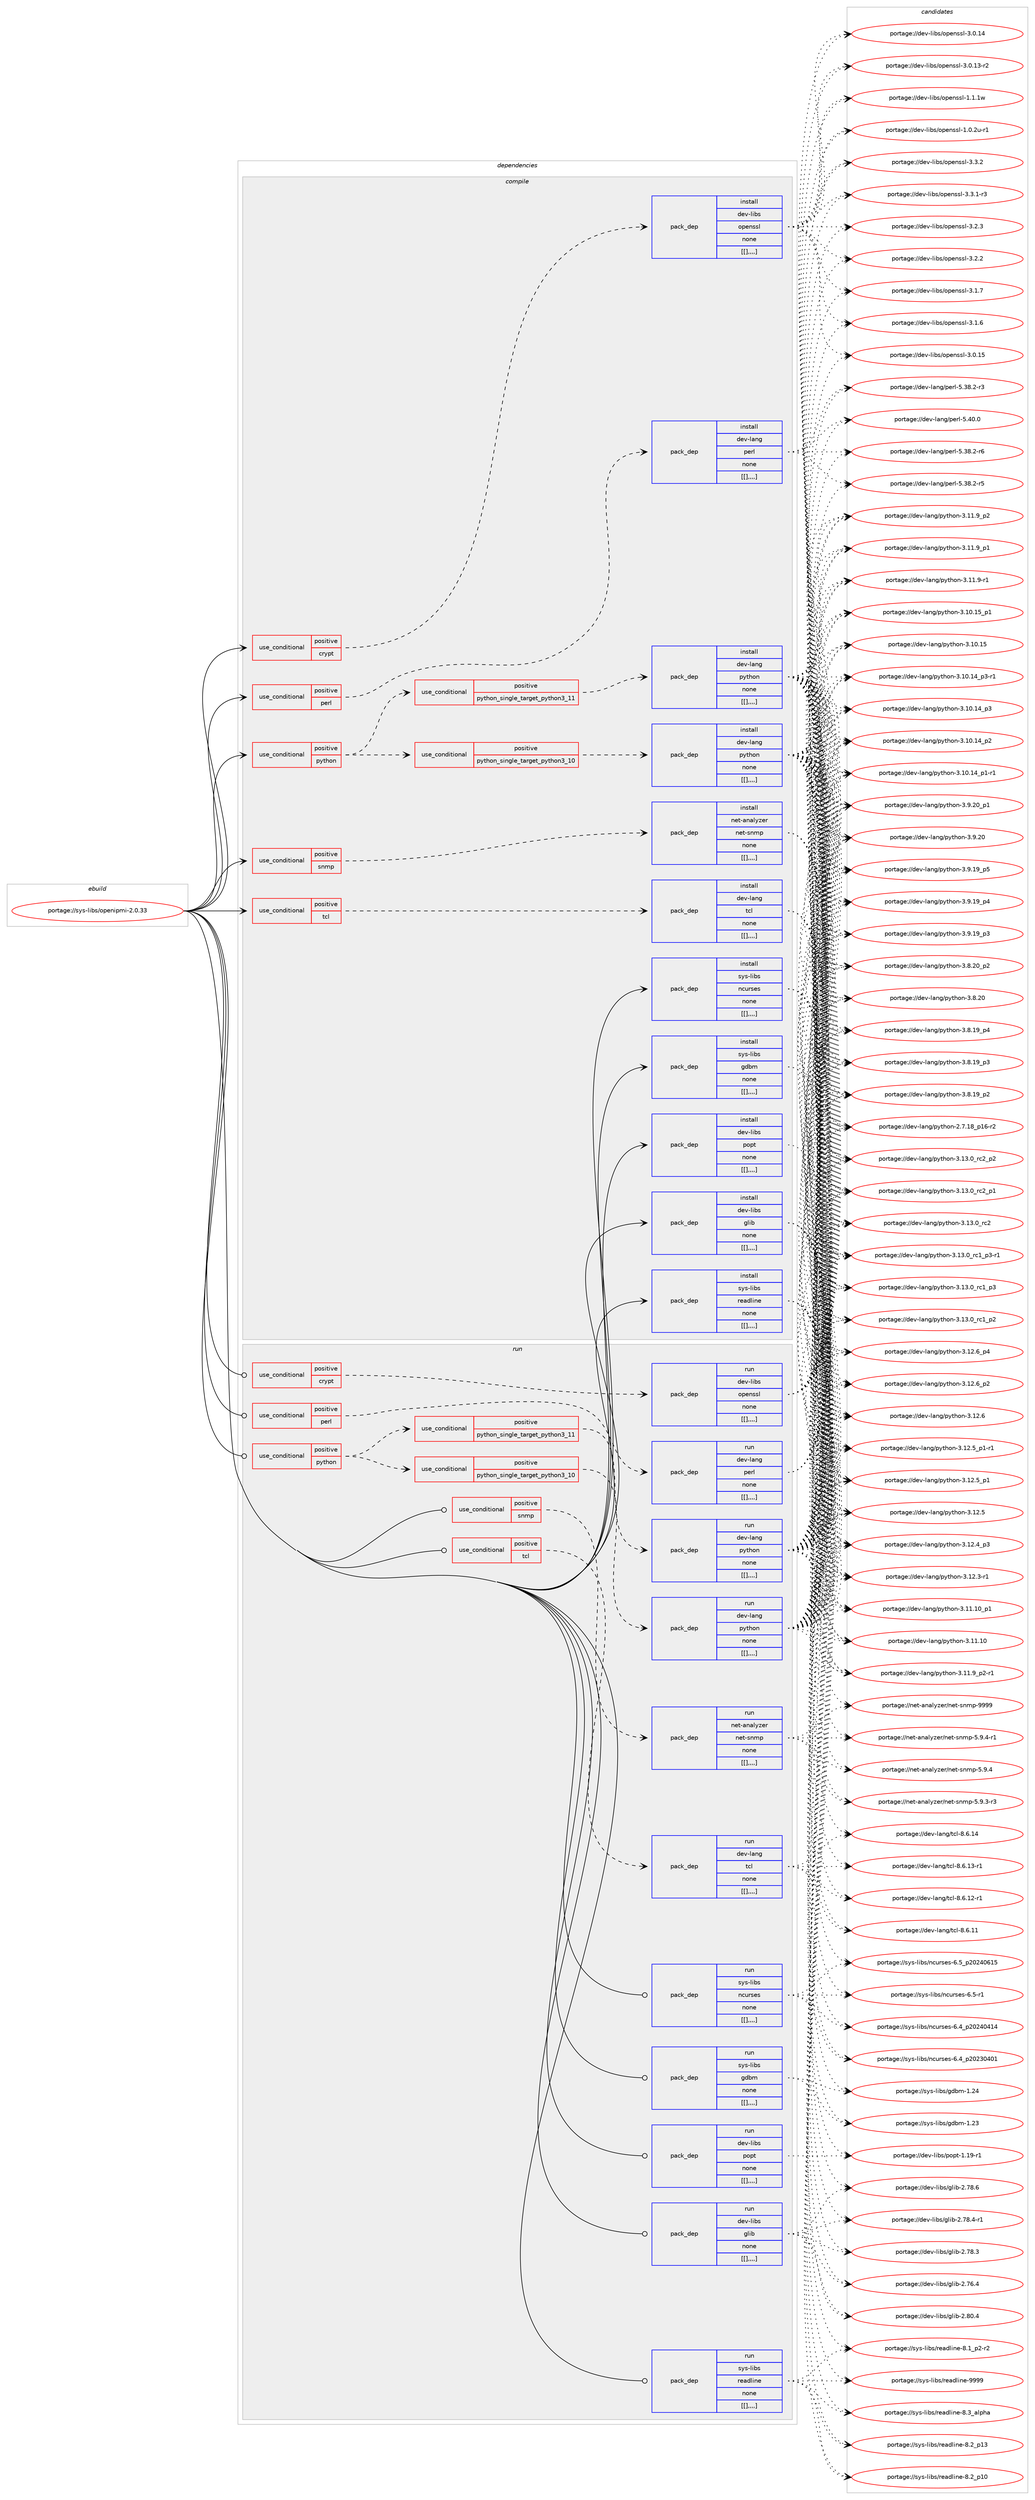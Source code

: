digraph prolog {

# *************
# Graph options
# *************

newrank=true;
concentrate=true;
compound=true;
graph [rankdir=LR,fontname=Helvetica,fontsize=10,ranksep=1.5];#, ranksep=2.5, nodesep=0.2];
edge  [arrowhead=vee];
node  [fontname=Helvetica,fontsize=10];

# **********
# The ebuild
# **********

subgraph cluster_leftcol {
color=gray;
label=<<i>ebuild</i>>;
id [label="portage://sys-libs/openipmi-2.0.33", color=red, width=4, href="../sys-libs/openipmi-2.0.33.svg"];
}

# ****************
# The dependencies
# ****************

subgraph cluster_midcol {
color=gray;
label=<<i>dependencies</i>>;
subgraph cluster_compile {
fillcolor="#eeeeee";
style=filled;
label=<<i>compile</i>>;
subgraph cond10049 {
dependency27023 [label=<<TABLE BORDER="0" CELLBORDER="1" CELLSPACING="0" CELLPADDING="4"><TR><TD ROWSPAN="3" CELLPADDING="10">use_conditional</TD></TR><TR><TD>positive</TD></TR><TR><TD>crypt</TD></TR></TABLE>>, shape=none, color=red];
subgraph pack16896 {
dependency27024 [label=<<TABLE BORDER="0" CELLBORDER="1" CELLSPACING="0" CELLPADDING="4" WIDTH="220"><TR><TD ROWSPAN="6" CELLPADDING="30">pack_dep</TD></TR><TR><TD WIDTH="110">install</TD></TR><TR><TD>dev-libs</TD></TR><TR><TD>openssl</TD></TR><TR><TD>none</TD></TR><TR><TD>[[],,,,]</TD></TR></TABLE>>, shape=none, color=blue];
}
dependency27023:e -> dependency27024:w [weight=20,style="dashed",arrowhead="vee"];
}
id:e -> dependency27023:w [weight=20,style="solid",arrowhead="vee"];
subgraph cond10050 {
dependency27025 [label=<<TABLE BORDER="0" CELLBORDER="1" CELLSPACING="0" CELLPADDING="4"><TR><TD ROWSPAN="3" CELLPADDING="10">use_conditional</TD></TR><TR><TD>positive</TD></TR><TR><TD>perl</TD></TR></TABLE>>, shape=none, color=red];
subgraph pack16897 {
dependency27026 [label=<<TABLE BORDER="0" CELLBORDER="1" CELLSPACING="0" CELLPADDING="4" WIDTH="220"><TR><TD ROWSPAN="6" CELLPADDING="30">pack_dep</TD></TR><TR><TD WIDTH="110">install</TD></TR><TR><TD>dev-lang</TD></TR><TR><TD>perl</TD></TR><TR><TD>none</TD></TR><TR><TD>[[],,,,]</TD></TR></TABLE>>, shape=none, color=blue];
}
dependency27025:e -> dependency27026:w [weight=20,style="dashed",arrowhead="vee"];
}
id:e -> dependency27025:w [weight=20,style="solid",arrowhead="vee"];
subgraph cond10051 {
dependency27027 [label=<<TABLE BORDER="0" CELLBORDER="1" CELLSPACING="0" CELLPADDING="4"><TR><TD ROWSPAN="3" CELLPADDING="10">use_conditional</TD></TR><TR><TD>positive</TD></TR><TR><TD>python</TD></TR></TABLE>>, shape=none, color=red];
subgraph cond10052 {
dependency27028 [label=<<TABLE BORDER="0" CELLBORDER="1" CELLSPACING="0" CELLPADDING="4"><TR><TD ROWSPAN="3" CELLPADDING="10">use_conditional</TD></TR><TR><TD>positive</TD></TR><TR><TD>python_single_target_python3_10</TD></TR></TABLE>>, shape=none, color=red];
subgraph pack16898 {
dependency27029 [label=<<TABLE BORDER="0" CELLBORDER="1" CELLSPACING="0" CELLPADDING="4" WIDTH="220"><TR><TD ROWSPAN="6" CELLPADDING="30">pack_dep</TD></TR><TR><TD WIDTH="110">install</TD></TR><TR><TD>dev-lang</TD></TR><TR><TD>python</TD></TR><TR><TD>none</TD></TR><TR><TD>[[],,,,]</TD></TR></TABLE>>, shape=none, color=blue];
}
dependency27028:e -> dependency27029:w [weight=20,style="dashed",arrowhead="vee"];
}
dependency27027:e -> dependency27028:w [weight=20,style="dashed",arrowhead="vee"];
subgraph cond10053 {
dependency27030 [label=<<TABLE BORDER="0" CELLBORDER="1" CELLSPACING="0" CELLPADDING="4"><TR><TD ROWSPAN="3" CELLPADDING="10">use_conditional</TD></TR><TR><TD>positive</TD></TR><TR><TD>python_single_target_python3_11</TD></TR></TABLE>>, shape=none, color=red];
subgraph pack16899 {
dependency27031 [label=<<TABLE BORDER="0" CELLBORDER="1" CELLSPACING="0" CELLPADDING="4" WIDTH="220"><TR><TD ROWSPAN="6" CELLPADDING="30">pack_dep</TD></TR><TR><TD WIDTH="110">install</TD></TR><TR><TD>dev-lang</TD></TR><TR><TD>python</TD></TR><TR><TD>none</TD></TR><TR><TD>[[],,,,]</TD></TR></TABLE>>, shape=none, color=blue];
}
dependency27030:e -> dependency27031:w [weight=20,style="dashed",arrowhead="vee"];
}
dependency27027:e -> dependency27030:w [weight=20,style="dashed",arrowhead="vee"];
}
id:e -> dependency27027:w [weight=20,style="solid",arrowhead="vee"];
subgraph cond10054 {
dependency27032 [label=<<TABLE BORDER="0" CELLBORDER="1" CELLSPACING="0" CELLPADDING="4"><TR><TD ROWSPAN="3" CELLPADDING="10">use_conditional</TD></TR><TR><TD>positive</TD></TR><TR><TD>snmp</TD></TR></TABLE>>, shape=none, color=red];
subgraph pack16900 {
dependency27033 [label=<<TABLE BORDER="0" CELLBORDER="1" CELLSPACING="0" CELLPADDING="4" WIDTH="220"><TR><TD ROWSPAN="6" CELLPADDING="30">pack_dep</TD></TR><TR><TD WIDTH="110">install</TD></TR><TR><TD>net-analyzer</TD></TR><TR><TD>net-snmp</TD></TR><TR><TD>none</TD></TR><TR><TD>[[],,,,]</TD></TR></TABLE>>, shape=none, color=blue];
}
dependency27032:e -> dependency27033:w [weight=20,style="dashed",arrowhead="vee"];
}
id:e -> dependency27032:w [weight=20,style="solid",arrowhead="vee"];
subgraph cond10055 {
dependency27034 [label=<<TABLE BORDER="0" CELLBORDER="1" CELLSPACING="0" CELLPADDING="4"><TR><TD ROWSPAN="3" CELLPADDING="10">use_conditional</TD></TR><TR><TD>positive</TD></TR><TR><TD>tcl</TD></TR></TABLE>>, shape=none, color=red];
subgraph pack16901 {
dependency27035 [label=<<TABLE BORDER="0" CELLBORDER="1" CELLSPACING="0" CELLPADDING="4" WIDTH="220"><TR><TD ROWSPAN="6" CELLPADDING="30">pack_dep</TD></TR><TR><TD WIDTH="110">install</TD></TR><TR><TD>dev-lang</TD></TR><TR><TD>tcl</TD></TR><TR><TD>none</TD></TR><TR><TD>[[],,,,]</TD></TR></TABLE>>, shape=none, color=blue];
}
dependency27034:e -> dependency27035:w [weight=20,style="dashed",arrowhead="vee"];
}
id:e -> dependency27034:w [weight=20,style="solid",arrowhead="vee"];
subgraph pack16902 {
dependency27036 [label=<<TABLE BORDER="0" CELLBORDER="1" CELLSPACING="0" CELLPADDING="4" WIDTH="220"><TR><TD ROWSPAN="6" CELLPADDING="30">pack_dep</TD></TR><TR><TD WIDTH="110">install</TD></TR><TR><TD>dev-libs</TD></TR><TR><TD>glib</TD></TR><TR><TD>none</TD></TR><TR><TD>[[],,,,]</TD></TR></TABLE>>, shape=none, color=blue];
}
id:e -> dependency27036:w [weight=20,style="solid",arrowhead="vee"];
subgraph pack16903 {
dependency27037 [label=<<TABLE BORDER="0" CELLBORDER="1" CELLSPACING="0" CELLPADDING="4" WIDTH="220"><TR><TD ROWSPAN="6" CELLPADDING="30">pack_dep</TD></TR><TR><TD WIDTH="110">install</TD></TR><TR><TD>dev-libs</TD></TR><TR><TD>popt</TD></TR><TR><TD>none</TD></TR><TR><TD>[[],,,,]</TD></TR></TABLE>>, shape=none, color=blue];
}
id:e -> dependency27037:w [weight=20,style="solid",arrowhead="vee"];
subgraph pack16904 {
dependency27038 [label=<<TABLE BORDER="0" CELLBORDER="1" CELLSPACING="0" CELLPADDING="4" WIDTH="220"><TR><TD ROWSPAN="6" CELLPADDING="30">pack_dep</TD></TR><TR><TD WIDTH="110">install</TD></TR><TR><TD>sys-libs</TD></TR><TR><TD>gdbm</TD></TR><TR><TD>none</TD></TR><TR><TD>[[],,,,]</TD></TR></TABLE>>, shape=none, color=blue];
}
id:e -> dependency27038:w [weight=20,style="solid",arrowhead="vee"];
subgraph pack16905 {
dependency27039 [label=<<TABLE BORDER="0" CELLBORDER="1" CELLSPACING="0" CELLPADDING="4" WIDTH="220"><TR><TD ROWSPAN="6" CELLPADDING="30">pack_dep</TD></TR><TR><TD WIDTH="110">install</TD></TR><TR><TD>sys-libs</TD></TR><TR><TD>ncurses</TD></TR><TR><TD>none</TD></TR><TR><TD>[[],,,,]</TD></TR></TABLE>>, shape=none, color=blue];
}
id:e -> dependency27039:w [weight=20,style="solid",arrowhead="vee"];
subgraph pack16906 {
dependency27040 [label=<<TABLE BORDER="0" CELLBORDER="1" CELLSPACING="0" CELLPADDING="4" WIDTH="220"><TR><TD ROWSPAN="6" CELLPADDING="30">pack_dep</TD></TR><TR><TD WIDTH="110">install</TD></TR><TR><TD>sys-libs</TD></TR><TR><TD>readline</TD></TR><TR><TD>none</TD></TR><TR><TD>[[],,,,]</TD></TR></TABLE>>, shape=none, color=blue];
}
id:e -> dependency27040:w [weight=20,style="solid",arrowhead="vee"];
}
subgraph cluster_compileandrun {
fillcolor="#eeeeee";
style=filled;
label=<<i>compile and run</i>>;
}
subgraph cluster_run {
fillcolor="#eeeeee";
style=filled;
label=<<i>run</i>>;
subgraph cond10056 {
dependency27041 [label=<<TABLE BORDER="0" CELLBORDER="1" CELLSPACING="0" CELLPADDING="4"><TR><TD ROWSPAN="3" CELLPADDING="10">use_conditional</TD></TR><TR><TD>positive</TD></TR><TR><TD>crypt</TD></TR></TABLE>>, shape=none, color=red];
subgraph pack16907 {
dependency27042 [label=<<TABLE BORDER="0" CELLBORDER="1" CELLSPACING="0" CELLPADDING="4" WIDTH="220"><TR><TD ROWSPAN="6" CELLPADDING="30">pack_dep</TD></TR><TR><TD WIDTH="110">run</TD></TR><TR><TD>dev-libs</TD></TR><TR><TD>openssl</TD></TR><TR><TD>none</TD></TR><TR><TD>[[],,,,]</TD></TR></TABLE>>, shape=none, color=blue];
}
dependency27041:e -> dependency27042:w [weight=20,style="dashed",arrowhead="vee"];
}
id:e -> dependency27041:w [weight=20,style="solid",arrowhead="odot"];
subgraph cond10057 {
dependency27043 [label=<<TABLE BORDER="0" CELLBORDER="1" CELLSPACING="0" CELLPADDING="4"><TR><TD ROWSPAN="3" CELLPADDING="10">use_conditional</TD></TR><TR><TD>positive</TD></TR><TR><TD>perl</TD></TR></TABLE>>, shape=none, color=red];
subgraph pack16908 {
dependency27044 [label=<<TABLE BORDER="0" CELLBORDER="1" CELLSPACING="0" CELLPADDING="4" WIDTH="220"><TR><TD ROWSPAN="6" CELLPADDING="30">pack_dep</TD></TR><TR><TD WIDTH="110">run</TD></TR><TR><TD>dev-lang</TD></TR><TR><TD>perl</TD></TR><TR><TD>none</TD></TR><TR><TD>[[],,,,]</TD></TR></TABLE>>, shape=none, color=blue];
}
dependency27043:e -> dependency27044:w [weight=20,style="dashed",arrowhead="vee"];
}
id:e -> dependency27043:w [weight=20,style="solid",arrowhead="odot"];
subgraph cond10058 {
dependency27045 [label=<<TABLE BORDER="0" CELLBORDER="1" CELLSPACING="0" CELLPADDING="4"><TR><TD ROWSPAN="3" CELLPADDING="10">use_conditional</TD></TR><TR><TD>positive</TD></TR><TR><TD>python</TD></TR></TABLE>>, shape=none, color=red];
subgraph cond10059 {
dependency27046 [label=<<TABLE BORDER="0" CELLBORDER="1" CELLSPACING="0" CELLPADDING="4"><TR><TD ROWSPAN="3" CELLPADDING="10">use_conditional</TD></TR><TR><TD>positive</TD></TR><TR><TD>python_single_target_python3_10</TD></TR></TABLE>>, shape=none, color=red];
subgraph pack16909 {
dependency27047 [label=<<TABLE BORDER="0" CELLBORDER="1" CELLSPACING="0" CELLPADDING="4" WIDTH="220"><TR><TD ROWSPAN="6" CELLPADDING="30">pack_dep</TD></TR><TR><TD WIDTH="110">run</TD></TR><TR><TD>dev-lang</TD></TR><TR><TD>python</TD></TR><TR><TD>none</TD></TR><TR><TD>[[],,,,]</TD></TR></TABLE>>, shape=none, color=blue];
}
dependency27046:e -> dependency27047:w [weight=20,style="dashed",arrowhead="vee"];
}
dependency27045:e -> dependency27046:w [weight=20,style="dashed",arrowhead="vee"];
subgraph cond10060 {
dependency27048 [label=<<TABLE BORDER="0" CELLBORDER="1" CELLSPACING="0" CELLPADDING="4"><TR><TD ROWSPAN="3" CELLPADDING="10">use_conditional</TD></TR><TR><TD>positive</TD></TR><TR><TD>python_single_target_python3_11</TD></TR></TABLE>>, shape=none, color=red];
subgraph pack16910 {
dependency27049 [label=<<TABLE BORDER="0" CELLBORDER="1" CELLSPACING="0" CELLPADDING="4" WIDTH="220"><TR><TD ROWSPAN="6" CELLPADDING="30">pack_dep</TD></TR><TR><TD WIDTH="110">run</TD></TR><TR><TD>dev-lang</TD></TR><TR><TD>python</TD></TR><TR><TD>none</TD></TR><TR><TD>[[],,,,]</TD></TR></TABLE>>, shape=none, color=blue];
}
dependency27048:e -> dependency27049:w [weight=20,style="dashed",arrowhead="vee"];
}
dependency27045:e -> dependency27048:w [weight=20,style="dashed",arrowhead="vee"];
}
id:e -> dependency27045:w [weight=20,style="solid",arrowhead="odot"];
subgraph cond10061 {
dependency27050 [label=<<TABLE BORDER="0" CELLBORDER="1" CELLSPACING="0" CELLPADDING="4"><TR><TD ROWSPAN="3" CELLPADDING="10">use_conditional</TD></TR><TR><TD>positive</TD></TR><TR><TD>snmp</TD></TR></TABLE>>, shape=none, color=red];
subgraph pack16911 {
dependency27051 [label=<<TABLE BORDER="0" CELLBORDER="1" CELLSPACING="0" CELLPADDING="4" WIDTH="220"><TR><TD ROWSPAN="6" CELLPADDING="30">pack_dep</TD></TR><TR><TD WIDTH="110">run</TD></TR><TR><TD>net-analyzer</TD></TR><TR><TD>net-snmp</TD></TR><TR><TD>none</TD></TR><TR><TD>[[],,,,]</TD></TR></TABLE>>, shape=none, color=blue];
}
dependency27050:e -> dependency27051:w [weight=20,style="dashed",arrowhead="vee"];
}
id:e -> dependency27050:w [weight=20,style="solid",arrowhead="odot"];
subgraph cond10062 {
dependency27052 [label=<<TABLE BORDER="0" CELLBORDER="1" CELLSPACING="0" CELLPADDING="4"><TR><TD ROWSPAN="3" CELLPADDING="10">use_conditional</TD></TR><TR><TD>positive</TD></TR><TR><TD>tcl</TD></TR></TABLE>>, shape=none, color=red];
subgraph pack16912 {
dependency27053 [label=<<TABLE BORDER="0" CELLBORDER="1" CELLSPACING="0" CELLPADDING="4" WIDTH="220"><TR><TD ROWSPAN="6" CELLPADDING="30">pack_dep</TD></TR><TR><TD WIDTH="110">run</TD></TR><TR><TD>dev-lang</TD></TR><TR><TD>tcl</TD></TR><TR><TD>none</TD></TR><TR><TD>[[],,,,]</TD></TR></TABLE>>, shape=none, color=blue];
}
dependency27052:e -> dependency27053:w [weight=20,style="dashed",arrowhead="vee"];
}
id:e -> dependency27052:w [weight=20,style="solid",arrowhead="odot"];
subgraph pack16913 {
dependency27054 [label=<<TABLE BORDER="0" CELLBORDER="1" CELLSPACING="0" CELLPADDING="4" WIDTH="220"><TR><TD ROWSPAN="6" CELLPADDING="30">pack_dep</TD></TR><TR><TD WIDTH="110">run</TD></TR><TR><TD>dev-libs</TD></TR><TR><TD>glib</TD></TR><TR><TD>none</TD></TR><TR><TD>[[],,,,]</TD></TR></TABLE>>, shape=none, color=blue];
}
id:e -> dependency27054:w [weight=20,style="solid",arrowhead="odot"];
subgraph pack16914 {
dependency27055 [label=<<TABLE BORDER="0" CELLBORDER="1" CELLSPACING="0" CELLPADDING="4" WIDTH="220"><TR><TD ROWSPAN="6" CELLPADDING="30">pack_dep</TD></TR><TR><TD WIDTH="110">run</TD></TR><TR><TD>dev-libs</TD></TR><TR><TD>popt</TD></TR><TR><TD>none</TD></TR><TR><TD>[[],,,,]</TD></TR></TABLE>>, shape=none, color=blue];
}
id:e -> dependency27055:w [weight=20,style="solid",arrowhead="odot"];
subgraph pack16915 {
dependency27056 [label=<<TABLE BORDER="0" CELLBORDER="1" CELLSPACING="0" CELLPADDING="4" WIDTH="220"><TR><TD ROWSPAN="6" CELLPADDING="30">pack_dep</TD></TR><TR><TD WIDTH="110">run</TD></TR><TR><TD>sys-libs</TD></TR><TR><TD>gdbm</TD></TR><TR><TD>none</TD></TR><TR><TD>[[],,,,]</TD></TR></TABLE>>, shape=none, color=blue];
}
id:e -> dependency27056:w [weight=20,style="solid",arrowhead="odot"];
subgraph pack16916 {
dependency27057 [label=<<TABLE BORDER="0" CELLBORDER="1" CELLSPACING="0" CELLPADDING="4" WIDTH="220"><TR><TD ROWSPAN="6" CELLPADDING="30">pack_dep</TD></TR><TR><TD WIDTH="110">run</TD></TR><TR><TD>sys-libs</TD></TR><TR><TD>ncurses</TD></TR><TR><TD>none</TD></TR><TR><TD>[[],,,,]</TD></TR></TABLE>>, shape=none, color=blue];
}
id:e -> dependency27057:w [weight=20,style="solid",arrowhead="odot"];
subgraph pack16917 {
dependency27058 [label=<<TABLE BORDER="0" CELLBORDER="1" CELLSPACING="0" CELLPADDING="4" WIDTH="220"><TR><TD ROWSPAN="6" CELLPADDING="30">pack_dep</TD></TR><TR><TD WIDTH="110">run</TD></TR><TR><TD>sys-libs</TD></TR><TR><TD>readline</TD></TR><TR><TD>none</TD></TR><TR><TD>[[],,,,]</TD></TR></TABLE>>, shape=none, color=blue];
}
id:e -> dependency27058:w [weight=20,style="solid",arrowhead="odot"];
}
}

# **************
# The candidates
# **************

subgraph cluster_choices {
rank=same;
color=gray;
label=<<i>candidates</i>>;

subgraph choice16896 {
color=black;
nodesep=1;
choice100101118451081059811547111112101110115115108455146514650 [label="portage://dev-libs/openssl-3.3.2", color=red, width=4,href="../dev-libs/openssl-3.3.2.svg"];
choice1001011184510810598115471111121011101151151084551465146494511451 [label="portage://dev-libs/openssl-3.3.1-r3", color=red, width=4,href="../dev-libs/openssl-3.3.1-r3.svg"];
choice100101118451081059811547111112101110115115108455146504651 [label="portage://dev-libs/openssl-3.2.3", color=red, width=4,href="../dev-libs/openssl-3.2.3.svg"];
choice100101118451081059811547111112101110115115108455146504650 [label="portage://dev-libs/openssl-3.2.2", color=red, width=4,href="../dev-libs/openssl-3.2.2.svg"];
choice100101118451081059811547111112101110115115108455146494655 [label="portage://dev-libs/openssl-3.1.7", color=red, width=4,href="../dev-libs/openssl-3.1.7.svg"];
choice100101118451081059811547111112101110115115108455146494654 [label="portage://dev-libs/openssl-3.1.6", color=red, width=4,href="../dev-libs/openssl-3.1.6.svg"];
choice10010111845108105981154711111210111011511510845514648464953 [label="portage://dev-libs/openssl-3.0.15", color=red, width=4,href="../dev-libs/openssl-3.0.15.svg"];
choice10010111845108105981154711111210111011511510845514648464952 [label="portage://dev-libs/openssl-3.0.14", color=red, width=4,href="../dev-libs/openssl-3.0.14.svg"];
choice100101118451081059811547111112101110115115108455146484649514511450 [label="portage://dev-libs/openssl-3.0.13-r2", color=red, width=4,href="../dev-libs/openssl-3.0.13-r2.svg"];
choice100101118451081059811547111112101110115115108454946494649119 [label="portage://dev-libs/openssl-1.1.1w", color=red, width=4,href="../dev-libs/openssl-1.1.1w.svg"];
choice1001011184510810598115471111121011101151151084549464846501174511449 [label="portage://dev-libs/openssl-1.0.2u-r1", color=red, width=4,href="../dev-libs/openssl-1.0.2u-r1.svg"];
dependency27024:e -> choice100101118451081059811547111112101110115115108455146514650:w [style=dotted,weight="100"];
dependency27024:e -> choice1001011184510810598115471111121011101151151084551465146494511451:w [style=dotted,weight="100"];
dependency27024:e -> choice100101118451081059811547111112101110115115108455146504651:w [style=dotted,weight="100"];
dependency27024:e -> choice100101118451081059811547111112101110115115108455146504650:w [style=dotted,weight="100"];
dependency27024:e -> choice100101118451081059811547111112101110115115108455146494655:w [style=dotted,weight="100"];
dependency27024:e -> choice100101118451081059811547111112101110115115108455146494654:w [style=dotted,weight="100"];
dependency27024:e -> choice10010111845108105981154711111210111011511510845514648464953:w [style=dotted,weight="100"];
dependency27024:e -> choice10010111845108105981154711111210111011511510845514648464952:w [style=dotted,weight="100"];
dependency27024:e -> choice100101118451081059811547111112101110115115108455146484649514511450:w [style=dotted,weight="100"];
dependency27024:e -> choice100101118451081059811547111112101110115115108454946494649119:w [style=dotted,weight="100"];
dependency27024:e -> choice1001011184510810598115471111121011101151151084549464846501174511449:w [style=dotted,weight="100"];
}
subgraph choice16897 {
color=black;
nodesep=1;
choice10010111845108971101034711210111410845534652484648 [label="portage://dev-lang/perl-5.40.0", color=red, width=4,href="../dev-lang/perl-5.40.0.svg"];
choice100101118451089711010347112101114108455346515646504511454 [label="portage://dev-lang/perl-5.38.2-r6", color=red, width=4,href="../dev-lang/perl-5.38.2-r6.svg"];
choice100101118451089711010347112101114108455346515646504511453 [label="portage://dev-lang/perl-5.38.2-r5", color=red, width=4,href="../dev-lang/perl-5.38.2-r5.svg"];
choice100101118451089711010347112101114108455346515646504511451 [label="portage://dev-lang/perl-5.38.2-r3", color=red, width=4,href="../dev-lang/perl-5.38.2-r3.svg"];
dependency27026:e -> choice10010111845108971101034711210111410845534652484648:w [style=dotted,weight="100"];
dependency27026:e -> choice100101118451089711010347112101114108455346515646504511454:w [style=dotted,weight="100"];
dependency27026:e -> choice100101118451089711010347112101114108455346515646504511453:w [style=dotted,weight="100"];
dependency27026:e -> choice100101118451089711010347112101114108455346515646504511451:w [style=dotted,weight="100"];
}
subgraph choice16898 {
color=black;
nodesep=1;
choice100101118451089711010347112121116104111110455146495146489511499509511250 [label="portage://dev-lang/python-3.13.0_rc2_p2", color=red, width=4,href="../dev-lang/python-3.13.0_rc2_p2.svg"];
choice100101118451089711010347112121116104111110455146495146489511499509511249 [label="portage://dev-lang/python-3.13.0_rc2_p1", color=red, width=4,href="../dev-lang/python-3.13.0_rc2_p1.svg"];
choice10010111845108971101034711212111610411111045514649514648951149950 [label="portage://dev-lang/python-3.13.0_rc2", color=red, width=4,href="../dev-lang/python-3.13.0_rc2.svg"];
choice1001011184510897110103471121211161041111104551464951464895114994995112514511449 [label="portage://dev-lang/python-3.13.0_rc1_p3-r1", color=red, width=4,href="../dev-lang/python-3.13.0_rc1_p3-r1.svg"];
choice100101118451089711010347112121116104111110455146495146489511499499511251 [label="portage://dev-lang/python-3.13.0_rc1_p3", color=red, width=4,href="../dev-lang/python-3.13.0_rc1_p3.svg"];
choice100101118451089711010347112121116104111110455146495146489511499499511250 [label="portage://dev-lang/python-3.13.0_rc1_p2", color=red, width=4,href="../dev-lang/python-3.13.0_rc1_p2.svg"];
choice100101118451089711010347112121116104111110455146495046549511252 [label="portage://dev-lang/python-3.12.6_p4", color=red, width=4,href="../dev-lang/python-3.12.6_p4.svg"];
choice100101118451089711010347112121116104111110455146495046549511250 [label="portage://dev-lang/python-3.12.6_p2", color=red, width=4,href="../dev-lang/python-3.12.6_p2.svg"];
choice10010111845108971101034711212111610411111045514649504654 [label="portage://dev-lang/python-3.12.6", color=red, width=4,href="../dev-lang/python-3.12.6.svg"];
choice1001011184510897110103471121211161041111104551464950465395112494511449 [label="portage://dev-lang/python-3.12.5_p1-r1", color=red, width=4,href="../dev-lang/python-3.12.5_p1-r1.svg"];
choice100101118451089711010347112121116104111110455146495046539511249 [label="portage://dev-lang/python-3.12.5_p1", color=red, width=4,href="../dev-lang/python-3.12.5_p1.svg"];
choice10010111845108971101034711212111610411111045514649504653 [label="portage://dev-lang/python-3.12.5", color=red, width=4,href="../dev-lang/python-3.12.5.svg"];
choice100101118451089711010347112121116104111110455146495046529511251 [label="portage://dev-lang/python-3.12.4_p3", color=red, width=4,href="../dev-lang/python-3.12.4_p3.svg"];
choice100101118451089711010347112121116104111110455146495046514511449 [label="portage://dev-lang/python-3.12.3-r1", color=red, width=4,href="../dev-lang/python-3.12.3-r1.svg"];
choice10010111845108971101034711212111610411111045514649494649489511249 [label="portage://dev-lang/python-3.11.10_p1", color=red, width=4,href="../dev-lang/python-3.11.10_p1.svg"];
choice1001011184510897110103471121211161041111104551464949464948 [label="portage://dev-lang/python-3.11.10", color=red, width=4,href="../dev-lang/python-3.11.10.svg"];
choice1001011184510897110103471121211161041111104551464949465795112504511449 [label="portage://dev-lang/python-3.11.9_p2-r1", color=red, width=4,href="../dev-lang/python-3.11.9_p2-r1.svg"];
choice100101118451089711010347112121116104111110455146494946579511250 [label="portage://dev-lang/python-3.11.9_p2", color=red, width=4,href="../dev-lang/python-3.11.9_p2.svg"];
choice100101118451089711010347112121116104111110455146494946579511249 [label="portage://dev-lang/python-3.11.9_p1", color=red, width=4,href="../dev-lang/python-3.11.9_p1.svg"];
choice100101118451089711010347112121116104111110455146494946574511449 [label="portage://dev-lang/python-3.11.9-r1", color=red, width=4,href="../dev-lang/python-3.11.9-r1.svg"];
choice10010111845108971101034711212111610411111045514649484649539511249 [label="portage://dev-lang/python-3.10.15_p1", color=red, width=4,href="../dev-lang/python-3.10.15_p1.svg"];
choice1001011184510897110103471121211161041111104551464948464953 [label="portage://dev-lang/python-3.10.15", color=red, width=4,href="../dev-lang/python-3.10.15.svg"];
choice100101118451089711010347112121116104111110455146494846495295112514511449 [label="portage://dev-lang/python-3.10.14_p3-r1", color=red, width=4,href="../dev-lang/python-3.10.14_p3-r1.svg"];
choice10010111845108971101034711212111610411111045514649484649529511251 [label="portage://dev-lang/python-3.10.14_p3", color=red, width=4,href="../dev-lang/python-3.10.14_p3.svg"];
choice10010111845108971101034711212111610411111045514649484649529511250 [label="portage://dev-lang/python-3.10.14_p2", color=red, width=4,href="../dev-lang/python-3.10.14_p2.svg"];
choice100101118451089711010347112121116104111110455146494846495295112494511449 [label="portage://dev-lang/python-3.10.14_p1-r1", color=red, width=4,href="../dev-lang/python-3.10.14_p1-r1.svg"];
choice100101118451089711010347112121116104111110455146574650489511249 [label="portage://dev-lang/python-3.9.20_p1", color=red, width=4,href="../dev-lang/python-3.9.20_p1.svg"];
choice10010111845108971101034711212111610411111045514657465048 [label="portage://dev-lang/python-3.9.20", color=red, width=4,href="../dev-lang/python-3.9.20.svg"];
choice100101118451089711010347112121116104111110455146574649579511253 [label="portage://dev-lang/python-3.9.19_p5", color=red, width=4,href="../dev-lang/python-3.9.19_p5.svg"];
choice100101118451089711010347112121116104111110455146574649579511252 [label="portage://dev-lang/python-3.9.19_p4", color=red, width=4,href="../dev-lang/python-3.9.19_p4.svg"];
choice100101118451089711010347112121116104111110455146574649579511251 [label="portage://dev-lang/python-3.9.19_p3", color=red, width=4,href="../dev-lang/python-3.9.19_p3.svg"];
choice100101118451089711010347112121116104111110455146564650489511250 [label="portage://dev-lang/python-3.8.20_p2", color=red, width=4,href="../dev-lang/python-3.8.20_p2.svg"];
choice10010111845108971101034711212111610411111045514656465048 [label="portage://dev-lang/python-3.8.20", color=red, width=4,href="../dev-lang/python-3.8.20.svg"];
choice100101118451089711010347112121116104111110455146564649579511252 [label="portage://dev-lang/python-3.8.19_p4", color=red, width=4,href="../dev-lang/python-3.8.19_p4.svg"];
choice100101118451089711010347112121116104111110455146564649579511251 [label="portage://dev-lang/python-3.8.19_p3", color=red, width=4,href="../dev-lang/python-3.8.19_p3.svg"];
choice100101118451089711010347112121116104111110455146564649579511250 [label="portage://dev-lang/python-3.8.19_p2", color=red, width=4,href="../dev-lang/python-3.8.19_p2.svg"];
choice100101118451089711010347112121116104111110455046554649569511249544511450 [label="portage://dev-lang/python-2.7.18_p16-r2", color=red, width=4,href="../dev-lang/python-2.7.18_p16-r2.svg"];
dependency27029:e -> choice100101118451089711010347112121116104111110455146495146489511499509511250:w [style=dotted,weight="100"];
dependency27029:e -> choice100101118451089711010347112121116104111110455146495146489511499509511249:w [style=dotted,weight="100"];
dependency27029:e -> choice10010111845108971101034711212111610411111045514649514648951149950:w [style=dotted,weight="100"];
dependency27029:e -> choice1001011184510897110103471121211161041111104551464951464895114994995112514511449:w [style=dotted,weight="100"];
dependency27029:e -> choice100101118451089711010347112121116104111110455146495146489511499499511251:w [style=dotted,weight="100"];
dependency27029:e -> choice100101118451089711010347112121116104111110455146495146489511499499511250:w [style=dotted,weight="100"];
dependency27029:e -> choice100101118451089711010347112121116104111110455146495046549511252:w [style=dotted,weight="100"];
dependency27029:e -> choice100101118451089711010347112121116104111110455146495046549511250:w [style=dotted,weight="100"];
dependency27029:e -> choice10010111845108971101034711212111610411111045514649504654:w [style=dotted,weight="100"];
dependency27029:e -> choice1001011184510897110103471121211161041111104551464950465395112494511449:w [style=dotted,weight="100"];
dependency27029:e -> choice100101118451089711010347112121116104111110455146495046539511249:w [style=dotted,weight="100"];
dependency27029:e -> choice10010111845108971101034711212111610411111045514649504653:w [style=dotted,weight="100"];
dependency27029:e -> choice100101118451089711010347112121116104111110455146495046529511251:w [style=dotted,weight="100"];
dependency27029:e -> choice100101118451089711010347112121116104111110455146495046514511449:w [style=dotted,weight="100"];
dependency27029:e -> choice10010111845108971101034711212111610411111045514649494649489511249:w [style=dotted,weight="100"];
dependency27029:e -> choice1001011184510897110103471121211161041111104551464949464948:w [style=dotted,weight="100"];
dependency27029:e -> choice1001011184510897110103471121211161041111104551464949465795112504511449:w [style=dotted,weight="100"];
dependency27029:e -> choice100101118451089711010347112121116104111110455146494946579511250:w [style=dotted,weight="100"];
dependency27029:e -> choice100101118451089711010347112121116104111110455146494946579511249:w [style=dotted,weight="100"];
dependency27029:e -> choice100101118451089711010347112121116104111110455146494946574511449:w [style=dotted,weight="100"];
dependency27029:e -> choice10010111845108971101034711212111610411111045514649484649539511249:w [style=dotted,weight="100"];
dependency27029:e -> choice1001011184510897110103471121211161041111104551464948464953:w [style=dotted,weight="100"];
dependency27029:e -> choice100101118451089711010347112121116104111110455146494846495295112514511449:w [style=dotted,weight="100"];
dependency27029:e -> choice10010111845108971101034711212111610411111045514649484649529511251:w [style=dotted,weight="100"];
dependency27029:e -> choice10010111845108971101034711212111610411111045514649484649529511250:w [style=dotted,weight="100"];
dependency27029:e -> choice100101118451089711010347112121116104111110455146494846495295112494511449:w [style=dotted,weight="100"];
dependency27029:e -> choice100101118451089711010347112121116104111110455146574650489511249:w [style=dotted,weight="100"];
dependency27029:e -> choice10010111845108971101034711212111610411111045514657465048:w [style=dotted,weight="100"];
dependency27029:e -> choice100101118451089711010347112121116104111110455146574649579511253:w [style=dotted,weight="100"];
dependency27029:e -> choice100101118451089711010347112121116104111110455146574649579511252:w [style=dotted,weight="100"];
dependency27029:e -> choice100101118451089711010347112121116104111110455146574649579511251:w [style=dotted,weight="100"];
dependency27029:e -> choice100101118451089711010347112121116104111110455146564650489511250:w [style=dotted,weight="100"];
dependency27029:e -> choice10010111845108971101034711212111610411111045514656465048:w [style=dotted,weight="100"];
dependency27029:e -> choice100101118451089711010347112121116104111110455146564649579511252:w [style=dotted,weight="100"];
dependency27029:e -> choice100101118451089711010347112121116104111110455146564649579511251:w [style=dotted,weight="100"];
dependency27029:e -> choice100101118451089711010347112121116104111110455146564649579511250:w [style=dotted,weight="100"];
dependency27029:e -> choice100101118451089711010347112121116104111110455046554649569511249544511450:w [style=dotted,weight="100"];
}
subgraph choice16899 {
color=black;
nodesep=1;
choice100101118451089711010347112121116104111110455146495146489511499509511250 [label="portage://dev-lang/python-3.13.0_rc2_p2", color=red, width=4,href="../dev-lang/python-3.13.0_rc2_p2.svg"];
choice100101118451089711010347112121116104111110455146495146489511499509511249 [label="portage://dev-lang/python-3.13.0_rc2_p1", color=red, width=4,href="../dev-lang/python-3.13.0_rc2_p1.svg"];
choice10010111845108971101034711212111610411111045514649514648951149950 [label="portage://dev-lang/python-3.13.0_rc2", color=red, width=4,href="../dev-lang/python-3.13.0_rc2.svg"];
choice1001011184510897110103471121211161041111104551464951464895114994995112514511449 [label="portage://dev-lang/python-3.13.0_rc1_p3-r1", color=red, width=4,href="../dev-lang/python-3.13.0_rc1_p3-r1.svg"];
choice100101118451089711010347112121116104111110455146495146489511499499511251 [label="portage://dev-lang/python-3.13.0_rc1_p3", color=red, width=4,href="../dev-lang/python-3.13.0_rc1_p3.svg"];
choice100101118451089711010347112121116104111110455146495146489511499499511250 [label="portage://dev-lang/python-3.13.0_rc1_p2", color=red, width=4,href="../dev-lang/python-3.13.0_rc1_p2.svg"];
choice100101118451089711010347112121116104111110455146495046549511252 [label="portage://dev-lang/python-3.12.6_p4", color=red, width=4,href="../dev-lang/python-3.12.6_p4.svg"];
choice100101118451089711010347112121116104111110455146495046549511250 [label="portage://dev-lang/python-3.12.6_p2", color=red, width=4,href="../dev-lang/python-3.12.6_p2.svg"];
choice10010111845108971101034711212111610411111045514649504654 [label="portage://dev-lang/python-3.12.6", color=red, width=4,href="../dev-lang/python-3.12.6.svg"];
choice1001011184510897110103471121211161041111104551464950465395112494511449 [label="portage://dev-lang/python-3.12.5_p1-r1", color=red, width=4,href="../dev-lang/python-3.12.5_p1-r1.svg"];
choice100101118451089711010347112121116104111110455146495046539511249 [label="portage://dev-lang/python-3.12.5_p1", color=red, width=4,href="../dev-lang/python-3.12.5_p1.svg"];
choice10010111845108971101034711212111610411111045514649504653 [label="portage://dev-lang/python-3.12.5", color=red, width=4,href="../dev-lang/python-3.12.5.svg"];
choice100101118451089711010347112121116104111110455146495046529511251 [label="portage://dev-lang/python-3.12.4_p3", color=red, width=4,href="../dev-lang/python-3.12.4_p3.svg"];
choice100101118451089711010347112121116104111110455146495046514511449 [label="portage://dev-lang/python-3.12.3-r1", color=red, width=4,href="../dev-lang/python-3.12.3-r1.svg"];
choice10010111845108971101034711212111610411111045514649494649489511249 [label="portage://dev-lang/python-3.11.10_p1", color=red, width=4,href="../dev-lang/python-3.11.10_p1.svg"];
choice1001011184510897110103471121211161041111104551464949464948 [label="portage://dev-lang/python-3.11.10", color=red, width=4,href="../dev-lang/python-3.11.10.svg"];
choice1001011184510897110103471121211161041111104551464949465795112504511449 [label="portage://dev-lang/python-3.11.9_p2-r1", color=red, width=4,href="../dev-lang/python-3.11.9_p2-r1.svg"];
choice100101118451089711010347112121116104111110455146494946579511250 [label="portage://dev-lang/python-3.11.9_p2", color=red, width=4,href="../dev-lang/python-3.11.9_p2.svg"];
choice100101118451089711010347112121116104111110455146494946579511249 [label="portage://dev-lang/python-3.11.9_p1", color=red, width=4,href="../dev-lang/python-3.11.9_p1.svg"];
choice100101118451089711010347112121116104111110455146494946574511449 [label="portage://dev-lang/python-3.11.9-r1", color=red, width=4,href="../dev-lang/python-3.11.9-r1.svg"];
choice10010111845108971101034711212111610411111045514649484649539511249 [label="portage://dev-lang/python-3.10.15_p1", color=red, width=4,href="../dev-lang/python-3.10.15_p1.svg"];
choice1001011184510897110103471121211161041111104551464948464953 [label="portage://dev-lang/python-3.10.15", color=red, width=4,href="../dev-lang/python-3.10.15.svg"];
choice100101118451089711010347112121116104111110455146494846495295112514511449 [label="portage://dev-lang/python-3.10.14_p3-r1", color=red, width=4,href="../dev-lang/python-3.10.14_p3-r1.svg"];
choice10010111845108971101034711212111610411111045514649484649529511251 [label="portage://dev-lang/python-3.10.14_p3", color=red, width=4,href="../dev-lang/python-3.10.14_p3.svg"];
choice10010111845108971101034711212111610411111045514649484649529511250 [label="portage://dev-lang/python-3.10.14_p2", color=red, width=4,href="../dev-lang/python-3.10.14_p2.svg"];
choice100101118451089711010347112121116104111110455146494846495295112494511449 [label="portage://dev-lang/python-3.10.14_p1-r1", color=red, width=4,href="../dev-lang/python-3.10.14_p1-r1.svg"];
choice100101118451089711010347112121116104111110455146574650489511249 [label="portage://dev-lang/python-3.9.20_p1", color=red, width=4,href="../dev-lang/python-3.9.20_p1.svg"];
choice10010111845108971101034711212111610411111045514657465048 [label="portage://dev-lang/python-3.9.20", color=red, width=4,href="../dev-lang/python-3.9.20.svg"];
choice100101118451089711010347112121116104111110455146574649579511253 [label="portage://dev-lang/python-3.9.19_p5", color=red, width=4,href="../dev-lang/python-3.9.19_p5.svg"];
choice100101118451089711010347112121116104111110455146574649579511252 [label="portage://dev-lang/python-3.9.19_p4", color=red, width=4,href="../dev-lang/python-3.9.19_p4.svg"];
choice100101118451089711010347112121116104111110455146574649579511251 [label="portage://dev-lang/python-3.9.19_p3", color=red, width=4,href="../dev-lang/python-3.9.19_p3.svg"];
choice100101118451089711010347112121116104111110455146564650489511250 [label="portage://dev-lang/python-3.8.20_p2", color=red, width=4,href="../dev-lang/python-3.8.20_p2.svg"];
choice10010111845108971101034711212111610411111045514656465048 [label="portage://dev-lang/python-3.8.20", color=red, width=4,href="../dev-lang/python-3.8.20.svg"];
choice100101118451089711010347112121116104111110455146564649579511252 [label="portage://dev-lang/python-3.8.19_p4", color=red, width=4,href="../dev-lang/python-3.8.19_p4.svg"];
choice100101118451089711010347112121116104111110455146564649579511251 [label="portage://dev-lang/python-3.8.19_p3", color=red, width=4,href="../dev-lang/python-3.8.19_p3.svg"];
choice100101118451089711010347112121116104111110455146564649579511250 [label="portage://dev-lang/python-3.8.19_p2", color=red, width=4,href="../dev-lang/python-3.8.19_p2.svg"];
choice100101118451089711010347112121116104111110455046554649569511249544511450 [label="portage://dev-lang/python-2.7.18_p16-r2", color=red, width=4,href="../dev-lang/python-2.7.18_p16-r2.svg"];
dependency27031:e -> choice100101118451089711010347112121116104111110455146495146489511499509511250:w [style=dotted,weight="100"];
dependency27031:e -> choice100101118451089711010347112121116104111110455146495146489511499509511249:w [style=dotted,weight="100"];
dependency27031:e -> choice10010111845108971101034711212111610411111045514649514648951149950:w [style=dotted,weight="100"];
dependency27031:e -> choice1001011184510897110103471121211161041111104551464951464895114994995112514511449:w [style=dotted,weight="100"];
dependency27031:e -> choice100101118451089711010347112121116104111110455146495146489511499499511251:w [style=dotted,weight="100"];
dependency27031:e -> choice100101118451089711010347112121116104111110455146495146489511499499511250:w [style=dotted,weight="100"];
dependency27031:e -> choice100101118451089711010347112121116104111110455146495046549511252:w [style=dotted,weight="100"];
dependency27031:e -> choice100101118451089711010347112121116104111110455146495046549511250:w [style=dotted,weight="100"];
dependency27031:e -> choice10010111845108971101034711212111610411111045514649504654:w [style=dotted,weight="100"];
dependency27031:e -> choice1001011184510897110103471121211161041111104551464950465395112494511449:w [style=dotted,weight="100"];
dependency27031:e -> choice100101118451089711010347112121116104111110455146495046539511249:w [style=dotted,weight="100"];
dependency27031:e -> choice10010111845108971101034711212111610411111045514649504653:w [style=dotted,weight="100"];
dependency27031:e -> choice100101118451089711010347112121116104111110455146495046529511251:w [style=dotted,weight="100"];
dependency27031:e -> choice100101118451089711010347112121116104111110455146495046514511449:w [style=dotted,weight="100"];
dependency27031:e -> choice10010111845108971101034711212111610411111045514649494649489511249:w [style=dotted,weight="100"];
dependency27031:e -> choice1001011184510897110103471121211161041111104551464949464948:w [style=dotted,weight="100"];
dependency27031:e -> choice1001011184510897110103471121211161041111104551464949465795112504511449:w [style=dotted,weight="100"];
dependency27031:e -> choice100101118451089711010347112121116104111110455146494946579511250:w [style=dotted,weight="100"];
dependency27031:e -> choice100101118451089711010347112121116104111110455146494946579511249:w [style=dotted,weight="100"];
dependency27031:e -> choice100101118451089711010347112121116104111110455146494946574511449:w [style=dotted,weight="100"];
dependency27031:e -> choice10010111845108971101034711212111610411111045514649484649539511249:w [style=dotted,weight="100"];
dependency27031:e -> choice1001011184510897110103471121211161041111104551464948464953:w [style=dotted,weight="100"];
dependency27031:e -> choice100101118451089711010347112121116104111110455146494846495295112514511449:w [style=dotted,weight="100"];
dependency27031:e -> choice10010111845108971101034711212111610411111045514649484649529511251:w [style=dotted,weight="100"];
dependency27031:e -> choice10010111845108971101034711212111610411111045514649484649529511250:w [style=dotted,weight="100"];
dependency27031:e -> choice100101118451089711010347112121116104111110455146494846495295112494511449:w [style=dotted,weight="100"];
dependency27031:e -> choice100101118451089711010347112121116104111110455146574650489511249:w [style=dotted,weight="100"];
dependency27031:e -> choice10010111845108971101034711212111610411111045514657465048:w [style=dotted,weight="100"];
dependency27031:e -> choice100101118451089711010347112121116104111110455146574649579511253:w [style=dotted,weight="100"];
dependency27031:e -> choice100101118451089711010347112121116104111110455146574649579511252:w [style=dotted,weight="100"];
dependency27031:e -> choice100101118451089711010347112121116104111110455146574649579511251:w [style=dotted,weight="100"];
dependency27031:e -> choice100101118451089711010347112121116104111110455146564650489511250:w [style=dotted,weight="100"];
dependency27031:e -> choice10010111845108971101034711212111610411111045514656465048:w [style=dotted,weight="100"];
dependency27031:e -> choice100101118451089711010347112121116104111110455146564649579511252:w [style=dotted,weight="100"];
dependency27031:e -> choice100101118451089711010347112121116104111110455146564649579511251:w [style=dotted,weight="100"];
dependency27031:e -> choice100101118451089711010347112121116104111110455146564649579511250:w [style=dotted,weight="100"];
dependency27031:e -> choice100101118451089711010347112121116104111110455046554649569511249544511450:w [style=dotted,weight="100"];
}
subgraph choice16900 {
color=black;
nodesep=1;
choice11010111645971109710812112210111447110101116451151101091124557575757 [label="portage://net-analyzer/net-snmp-9999", color=red, width=4,href="../net-analyzer/net-snmp-9999.svg"];
choice11010111645971109710812112210111447110101116451151101091124553465746524511449 [label="portage://net-analyzer/net-snmp-5.9.4-r1", color=red, width=4,href="../net-analyzer/net-snmp-5.9.4-r1.svg"];
choice1101011164597110971081211221011144711010111645115110109112455346574652 [label="portage://net-analyzer/net-snmp-5.9.4", color=red, width=4,href="../net-analyzer/net-snmp-5.9.4.svg"];
choice11010111645971109710812112210111447110101116451151101091124553465746514511451 [label="portage://net-analyzer/net-snmp-5.9.3-r3", color=red, width=4,href="../net-analyzer/net-snmp-5.9.3-r3.svg"];
dependency27033:e -> choice11010111645971109710812112210111447110101116451151101091124557575757:w [style=dotted,weight="100"];
dependency27033:e -> choice11010111645971109710812112210111447110101116451151101091124553465746524511449:w [style=dotted,weight="100"];
dependency27033:e -> choice1101011164597110971081211221011144711010111645115110109112455346574652:w [style=dotted,weight="100"];
dependency27033:e -> choice11010111645971109710812112210111447110101116451151101091124553465746514511451:w [style=dotted,weight="100"];
}
subgraph choice16901 {
color=black;
nodesep=1;
choice1001011184510897110103471169910845564654464952 [label="portage://dev-lang/tcl-8.6.14", color=red, width=4,href="../dev-lang/tcl-8.6.14.svg"];
choice10010111845108971101034711699108455646544649514511449 [label="portage://dev-lang/tcl-8.6.13-r1", color=red, width=4,href="../dev-lang/tcl-8.6.13-r1.svg"];
choice10010111845108971101034711699108455646544649504511449 [label="portage://dev-lang/tcl-8.6.12-r1", color=red, width=4,href="../dev-lang/tcl-8.6.12-r1.svg"];
choice1001011184510897110103471169910845564654464949 [label="portage://dev-lang/tcl-8.6.11", color=red, width=4,href="../dev-lang/tcl-8.6.11.svg"];
dependency27035:e -> choice1001011184510897110103471169910845564654464952:w [style=dotted,weight="100"];
dependency27035:e -> choice10010111845108971101034711699108455646544649514511449:w [style=dotted,weight="100"];
dependency27035:e -> choice10010111845108971101034711699108455646544649504511449:w [style=dotted,weight="100"];
dependency27035:e -> choice1001011184510897110103471169910845564654464949:w [style=dotted,weight="100"];
}
subgraph choice16902 {
color=black;
nodesep=1;
choice1001011184510810598115471031081059845504656484652 [label="portage://dev-libs/glib-2.80.4", color=red, width=4,href="../dev-libs/glib-2.80.4.svg"];
choice1001011184510810598115471031081059845504655564654 [label="portage://dev-libs/glib-2.78.6", color=red, width=4,href="../dev-libs/glib-2.78.6.svg"];
choice10010111845108105981154710310810598455046555646524511449 [label="portage://dev-libs/glib-2.78.4-r1", color=red, width=4,href="../dev-libs/glib-2.78.4-r1.svg"];
choice1001011184510810598115471031081059845504655564651 [label="portage://dev-libs/glib-2.78.3", color=red, width=4,href="../dev-libs/glib-2.78.3.svg"];
choice1001011184510810598115471031081059845504655544652 [label="portage://dev-libs/glib-2.76.4", color=red, width=4,href="../dev-libs/glib-2.76.4.svg"];
dependency27036:e -> choice1001011184510810598115471031081059845504656484652:w [style=dotted,weight="100"];
dependency27036:e -> choice1001011184510810598115471031081059845504655564654:w [style=dotted,weight="100"];
dependency27036:e -> choice10010111845108105981154710310810598455046555646524511449:w [style=dotted,weight="100"];
dependency27036:e -> choice1001011184510810598115471031081059845504655564651:w [style=dotted,weight="100"];
dependency27036:e -> choice1001011184510810598115471031081059845504655544652:w [style=dotted,weight="100"];
}
subgraph choice16903 {
color=black;
nodesep=1;
choice10010111845108105981154711211111211645494649574511449 [label="portage://dev-libs/popt-1.19-r1", color=red, width=4,href="../dev-libs/popt-1.19-r1.svg"];
dependency27037:e -> choice10010111845108105981154711211111211645494649574511449:w [style=dotted,weight="100"];
}
subgraph choice16904 {
color=black;
nodesep=1;
choice115121115451081059811547103100981094549465052 [label="portage://sys-libs/gdbm-1.24", color=red, width=4,href="../sys-libs/gdbm-1.24.svg"];
choice115121115451081059811547103100981094549465051 [label="portage://sys-libs/gdbm-1.23", color=red, width=4,href="../sys-libs/gdbm-1.23.svg"];
dependency27038:e -> choice115121115451081059811547103100981094549465052:w [style=dotted,weight="100"];
dependency27038:e -> choice115121115451081059811547103100981094549465051:w [style=dotted,weight="100"];
}
subgraph choice16905 {
color=black;
nodesep=1;
choice1151211154510810598115471109911711411510111545544653951125048505248544953 [label="portage://sys-libs/ncurses-6.5_p20240615", color=red, width=4,href="../sys-libs/ncurses-6.5_p20240615.svg"];
choice11512111545108105981154711099117114115101115455446534511449 [label="portage://sys-libs/ncurses-6.5-r1", color=red, width=4,href="../sys-libs/ncurses-6.5-r1.svg"];
choice1151211154510810598115471109911711411510111545544652951125048505248524952 [label="portage://sys-libs/ncurses-6.4_p20240414", color=red, width=4,href="../sys-libs/ncurses-6.4_p20240414.svg"];
choice1151211154510810598115471109911711411510111545544652951125048505148524849 [label="portage://sys-libs/ncurses-6.4_p20230401", color=red, width=4,href="../sys-libs/ncurses-6.4_p20230401.svg"];
dependency27039:e -> choice1151211154510810598115471109911711411510111545544653951125048505248544953:w [style=dotted,weight="100"];
dependency27039:e -> choice11512111545108105981154711099117114115101115455446534511449:w [style=dotted,weight="100"];
dependency27039:e -> choice1151211154510810598115471109911711411510111545544652951125048505248524952:w [style=dotted,weight="100"];
dependency27039:e -> choice1151211154510810598115471109911711411510111545544652951125048505148524849:w [style=dotted,weight="100"];
}
subgraph choice16906 {
color=black;
nodesep=1;
choice115121115451081059811547114101971001081051101014557575757 [label="portage://sys-libs/readline-9999", color=red, width=4,href="../sys-libs/readline-9999.svg"];
choice1151211154510810598115471141019710010810511010145564651959710811210497 [label="portage://sys-libs/readline-8.3_alpha", color=red, width=4,href="../sys-libs/readline-8.3_alpha.svg"];
choice1151211154510810598115471141019710010810511010145564650951124951 [label="portage://sys-libs/readline-8.2_p13", color=red, width=4,href="../sys-libs/readline-8.2_p13.svg"];
choice1151211154510810598115471141019710010810511010145564650951124948 [label="portage://sys-libs/readline-8.2_p10", color=red, width=4,href="../sys-libs/readline-8.2_p10.svg"];
choice115121115451081059811547114101971001081051101014556464995112504511450 [label="portage://sys-libs/readline-8.1_p2-r2", color=red, width=4,href="../sys-libs/readline-8.1_p2-r2.svg"];
dependency27040:e -> choice115121115451081059811547114101971001081051101014557575757:w [style=dotted,weight="100"];
dependency27040:e -> choice1151211154510810598115471141019710010810511010145564651959710811210497:w [style=dotted,weight="100"];
dependency27040:e -> choice1151211154510810598115471141019710010810511010145564650951124951:w [style=dotted,weight="100"];
dependency27040:e -> choice1151211154510810598115471141019710010810511010145564650951124948:w [style=dotted,weight="100"];
dependency27040:e -> choice115121115451081059811547114101971001081051101014556464995112504511450:w [style=dotted,weight="100"];
}
subgraph choice16907 {
color=black;
nodesep=1;
choice100101118451081059811547111112101110115115108455146514650 [label="portage://dev-libs/openssl-3.3.2", color=red, width=4,href="../dev-libs/openssl-3.3.2.svg"];
choice1001011184510810598115471111121011101151151084551465146494511451 [label="portage://dev-libs/openssl-3.3.1-r3", color=red, width=4,href="../dev-libs/openssl-3.3.1-r3.svg"];
choice100101118451081059811547111112101110115115108455146504651 [label="portage://dev-libs/openssl-3.2.3", color=red, width=4,href="../dev-libs/openssl-3.2.3.svg"];
choice100101118451081059811547111112101110115115108455146504650 [label="portage://dev-libs/openssl-3.2.2", color=red, width=4,href="../dev-libs/openssl-3.2.2.svg"];
choice100101118451081059811547111112101110115115108455146494655 [label="portage://dev-libs/openssl-3.1.7", color=red, width=4,href="../dev-libs/openssl-3.1.7.svg"];
choice100101118451081059811547111112101110115115108455146494654 [label="portage://dev-libs/openssl-3.1.6", color=red, width=4,href="../dev-libs/openssl-3.1.6.svg"];
choice10010111845108105981154711111210111011511510845514648464953 [label="portage://dev-libs/openssl-3.0.15", color=red, width=4,href="../dev-libs/openssl-3.0.15.svg"];
choice10010111845108105981154711111210111011511510845514648464952 [label="portage://dev-libs/openssl-3.0.14", color=red, width=4,href="../dev-libs/openssl-3.0.14.svg"];
choice100101118451081059811547111112101110115115108455146484649514511450 [label="portage://dev-libs/openssl-3.0.13-r2", color=red, width=4,href="../dev-libs/openssl-3.0.13-r2.svg"];
choice100101118451081059811547111112101110115115108454946494649119 [label="portage://dev-libs/openssl-1.1.1w", color=red, width=4,href="../dev-libs/openssl-1.1.1w.svg"];
choice1001011184510810598115471111121011101151151084549464846501174511449 [label="portage://dev-libs/openssl-1.0.2u-r1", color=red, width=4,href="../dev-libs/openssl-1.0.2u-r1.svg"];
dependency27042:e -> choice100101118451081059811547111112101110115115108455146514650:w [style=dotted,weight="100"];
dependency27042:e -> choice1001011184510810598115471111121011101151151084551465146494511451:w [style=dotted,weight="100"];
dependency27042:e -> choice100101118451081059811547111112101110115115108455146504651:w [style=dotted,weight="100"];
dependency27042:e -> choice100101118451081059811547111112101110115115108455146504650:w [style=dotted,weight="100"];
dependency27042:e -> choice100101118451081059811547111112101110115115108455146494655:w [style=dotted,weight="100"];
dependency27042:e -> choice100101118451081059811547111112101110115115108455146494654:w [style=dotted,weight="100"];
dependency27042:e -> choice10010111845108105981154711111210111011511510845514648464953:w [style=dotted,weight="100"];
dependency27042:e -> choice10010111845108105981154711111210111011511510845514648464952:w [style=dotted,weight="100"];
dependency27042:e -> choice100101118451081059811547111112101110115115108455146484649514511450:w [style=dotted,weight="100"];
dependency27042:e -> choice100101118451081059811547111112101110115115108454946494649119:w [style=dotted,weight="100"];
dependency27042:e -> choice1001011184510810598115471111121011101151151084549464846501174511449:w [style=dotted,weight="100"];
}
subgraph choice16908 {
color=black;
nodesep=1;
choice10010111845108971101034711210111410845534652484648 [label="portage://dev-lang/perl-5.40.0", color=red, width=4,href="../dev-lang/perl-5.40.0.svg"];
choice100101118451089711010347112101114108455346515646504511454 [label="portage://dev-lang/perl-5.38.2-r6", color=red, width=4,href="../dev-lang/perl-5.38.2-r6.svg"];
choice100101118451089711010347112101114108455346515646504511453 [label="portage://dev-lang/perl-5.38.2-r5", color=red, width=4,href="../dev-lang/perl-5.38.2-r5.svg"];
choice100101118451089711010347112101114108455346515646504511451 [label="portage://dev-lang/perl-5.38.2-r3", color=red, width=4,href="../dev-lang/perl-5.38.2-r3.svg"];
dependency27044:e -> choice10010111845108971101034711210111410845534652484648:w [style=dotted,weight="100"];
dependency27044:e -> choice100101118451089711010347112101114108455346515646504511454:w [style=dotted,weight="100"];
dependency27044:e -> choice100101118451089711010347112101114108455346515646504511453:w [style=dotted,weight="100"];
dependency27044:e -> choice100101118451089711010347112101114108455346515646504511451:w [style=dotted,weight="100"];
}
subgraph choice16909 {
color=black;
nodesep=1;
choice100101118451089711010347112121116104111110455146495146489511499509511250 [label="portage://dev-lang/python-3.13.0_rc2_p2", color=red, width=4,href="../dev-lang/python-3.13.0_rc2_p2.svg"];
choice100101118451089711010347112121116104111110455146495146489511499509511249 [label="portage://dev-lang/python-3.13.0_rc2_p1", color=red, width=4,href="../dev-lang/python-3.13.0_rc2_p1.svg"];
choice10010111845108971101034711212111610411111045514649514648951149950 [label="portage://dev-lang/python-3.13.0_rc2", color=red, width=4,href="../dev-lang/python-3.13.0_rc2.svg"];
choice1001011184510897110103471121211161041111104551464951464895114994995112514511449 [label="portage://dev-lang/python-3.13.0_rc1_p3-r1", color=red, width=4,href="../dev-lang/python-3.13.0_rc1_p3-r1.svg"];
choice100101118451089711010347112121116104111110455146495146489511499499511251 [label="portage://dev-lang/python-3.13.0_rc1_p3", color=red, width=4,href="../dev-lang/python-3.13.0_rc1_p3.svg"];
choice100101118451089711010347112121116104111110455146495146489511499499511250 [label="portage://dev-lang/python-3.13.0_rc1_p2", color=red, width=4,href="../dev-lang/python-3.13.0_rc1_p2.svg"];
choice100101118451089711010347112121116104111110455146495046549511252 [label="portage://dev-lang/python-3.12.6_p4", color=red, width=4,href="../dev-lang/python-3.12.6_p4.svg"];
choice100101118451089711010347112121116104111110455146495046549511250 [label="portage://dev-lang/python-3.12.6_p2", color=red, width=4,href="../dev-lang/python-3.12.6_p2.svg"];
choice10010111845108971101034711212111610411111045514649504654 [label="portage://dev-lang/python-3.12.6", color=red, width=4,href="../dev-lang/python-3.12.6.svg"];
choice1001011184510897110103471121211161041111104551464950465395112494511449 [label="portage://dev-lang/python-3.12.5_p1-r1", color=red, width=4,href="../dev-lang/python-3.12.5_p1-r1.svg"];
choice100101118451089711010347112121116104111110455146495046539511249 [label="portage://dev-lang/python-3.12.5_p1", color=red, width=4,href="../dev-lang/python-3.12.5_p1.svg"];
choice10010111845108971101034711212111610411111045514649504653 [label="portage://dev-lang/python-3.12.5", color=red, width=4,href="../dev-lang/python-3.12.5.svg"];
choice100101118451089711010347112121116104111110455146495046529511251 [label="portage://dev-lang/python-3.12.4_p3", color=red, width=4,href="../dev-lang/python-3.12.4_p3.svg"];
choice100101118451089711010347112121116104111110455146495046514511449 [label="portage://dev-lang/python-3.12.3-r1", color=red, width=4,href="../dev-lang/python-3.12.3-r1.svg"];
choice10010111845108971101034711212111610411111045514649494649489511249 [label="portage://dev-lang/python-3.11.10_p1", color=red, width=4,href="../dev-lang/python-3.11.10_p1.svg"];
choice1001011184510897110103471121211161041111104551464949464948 [label="portage://dev-lang/python-3.11.10", color=red, width=4,href="../dev-lang/python-3.11.10.svg"];
choice1001011184510897110103471121211161041111104551464949465795112504511449 [label="portage://dev-lang/python-3.11.9_p2-r1", color=red, width=4,href="../dev-lang/python-3.11.9_p2-r1.svg"];
choice100101118451089711010347112121116104111110455146494946579511250 [label="portage://dev-lang/python-3.11.9_p2", color=red, width=4,href="../dev-lang/python-3.11.9_p2.svg"];
choice100101118451089711010347112121116104111110455146494946579511249 [label="portage://dev-lang/python-3.11.9_p1", color=red, width=4,href="../dev-lang/python-3.11.9_p1.svg"];
choice100101118451089711010347112121116104111110455146494946574511449 [label="portage://dev-lang/python-3.11.9-r1", color=red, width=4,href="../dev-lang/python-3.11.9-r1.svg"];
choice10010111845108971101034711212111610411111045514649484649539511249 [label="portage://dev-lang/python-3.10.15_p1", color=red, width=4,href="../dev-lang/python-3.10.15_p1.svg"];
choice1001011184510897110103471121211161041111104551464948464953 [label="portage://dev-lang/python-3.10.15", color=red, width=4,href="../dev-lang/python-3.10.15.svg"];
choice100101118451089711010347112121116104111110455146494846495295112514511449 [label="portage://dev-lang/python-3.10.14_p3-r1", color=red, width=4,href="../dev-lang/python-3.10.14_p3-r1.svg"];
choice10010111845108971101034711212111610411111045514649484649529511251 [label="portage://dev-lang/python-3.10.14_p3", color=red, width=4,href="../dev-lang/python-3.10.14_p3.svg"];
choice10010111845108971101034711212111610411111045514649484649529511250 [label="portage://dev-lang/python-3.10.14_p2", color=red, width=4,href="../dev-lang/python-3.10.14_p2.svg"];
choice100101118451089711010347112121116104111110455146494846495295112494511449 [label="portage://dev-lang/python-3.10.14_p1-r1", color=red, width=4,href="../dev-lang/python-3.10.14_p1-r1.svg"];
choice100101118451089711010347112121116104111110455146574650489511249 [label="portage://dev-lang/python-3.9.20_p1", color=red, width=4,href="../dev-lang/python-3.9.20_p1.svg"];
choice10010111845108971101034711212111610411111045514657465048 [label="portage://dev-lang/python-3.9.20", color=red, width=4,href="../dev-lang/python-3.9.20.svg"];
choice100101118451089711010347112121116104111110455146574649579511253 [label="portage://dev-lang/python-3.9.19_p5", color=red, width=4,href="../dev-lang/python-3.9.19_p5.svg"];
choice100101118451089711010347112121116104111110455146574649579511252 [label="portage://dev-lang/python-3.9.19_p4", color=red, width=4,href="../dev-lang/python-3.9.19_p4.svg"];
choice100101118451089711010347112121116104111110455146574649579511251 [label="portage://dev-lang/python-3.9.19_p3", color=red, width=4,href="../dev-lang/python-3.9.19_p3.svg"];
choice100101118451089711010347112121116104111110455146564650489511250 [label="portage://dev-lang/python-3.8.20_p2", color=red, width=4,href="../dev-lang/python-3.8.20_p2.svg"];
choice10010111845108971101034711212111610411111045514656465048 [label="portage://dev-lang/python-3.8.20", color=red, width=4,href="../dev-lang/python-3.8.20.svg"];
choice100101118451089711010347112121116104111110455146564649579511252 [label="portage://dev-lang/python-3.8.19_p4", color=red, width=4,href="../dev-lang/python-3.8.19_p4.svg"];
choice100101118451089711010347112121116104111110455146564649579511251 [label="portage://dev-lang/python-3.8.19_p3", color=red, width=4,href="../dev-lang/python-3.8.19_p3.svg"];
choice100101118451089711010347112121116104111110455146564649579511250 [label="portage://dev-lang/python-3.8.19_p2", color=red, width=4,href="../dev-lang/python-3.8.19_p2.svg"];
choice100101118451089711010347112121116104111110455046554649569511249544511450 [label="portage://dev-lang/python-2.7.18_p16-r2", color=red, width=4,href="../dev-lang/python-2.7.18_p16-r2.svg"];
dependency27047:e -> choice100101118451089711010347112121116104111110455146495146489511499509511250:w [style=dotted,weight="100"];
dependency27047:e -> choice100101118451089711010347112121116104111110455146495146489511499509511249:w [style=dotted,weight="100"];
dependency27047:e -> choice10010111845108971101034711212111610411111045514649514648951149950:w [style=dotted,weight="100"];
dependency27047:e -> choice1001011184510897110103471121211161041111104551464951464895114994995112514511449:w [style=dotted,weight="100"];
dependency27047:e -> choice100101118451089711010347112121116104111110455146495146489511499499511251:w [style=dotted,weight="100"];
dependency27047:e -> choice100101118451089711010347112121116104111110455146495146489511499499511250:w [style=dotted,weight="100"];
dependency27047:e -> choice100101118451089711010347112121116104111110455146495046549511252:w [style=dotted,weight="100"];
dependency27047:e -> choice100101118451089711010347112121116104111110455146495046549511250:w [style=dotted,weight="100"];
dependency27047:e -> choice10010111845108971101034711212111610411111045514649504654:w [style=dotted,weight="100"];
dependency27047:e -> choice1001011184510897110103471121211161041111104551464950465395112494511449:w [style=dotted,weight="100"];
dependency27047:e -> choice100101118451089711010347112121116104111110455146495046539511249:w [style=dotted,weight="100"];
dependency27047:e -> choice10010111845108971101034711212111610411111045514649504653:w [style=dotted,weight="100"];
dependency27047:e -> choice100101118451089711010347112121116104111110455146495046529511251:w [style=dotted,weight="100"];
dependency27047:e -> choice100101118451089711010347112121116104111110455146495046514511449:w [style=dotted,weight="100"];
dependency27047:e -> choice10010111845108971101034711212111610411111045514649494649489511249:w [style=dotted,weight="100"];
dependency27047:e -> choice1001011184510897110103471121211161041111104551464949464948:w [style=dotted,weight="100"];
dependency27047:e -> choice1001011184510897110103471121211161041111104551464949465795112504511449:w [style=dotted,weight="100"];
dependency27047:e -> choice100101118451089711010347112121116104111110455146494946579511250:w [style=dotted,weight="100"];
dependency27047:e -> choice100101118451089711010347112121116104111110455146494946579511249:w [style=dotted,weight="100"];
dependency27047:e -> choice100101118451089711010347112121116104111110455146494946574511449:w [style=dotted,weight="100"];
dependency27047:e -> choice10010111845108971101034711212111610411111045514649484649539511249:w [style=dotted,weight="100"];
dependency27047:e -> choice1001011184510897110103471121211161041111104551464948464953:w [style=dotted,weight="100"];
dependency27047:e -> choice100101118451089711010347112121116104111110455146494846495295112514511449:w [style=dotted,weight="100"];
dependency27047:e -> choice10010111845108971101034711212111610411111045514649484649529511251:w [style=dotted,weight="100"];
dependency27047:e -> choice10010111845108971101034711212111610411111045514649484649529511250:w [style=dotted,weight="100"];
dependency27047:e -> choice100101118451089711010347112121116104111110455146494846495295112494511449:w [style=dotted,weight="100"];
dependency27047:e -> choice100101118451089711010347112121116104111110455146574650489511249:w [style=dotted,weight="100"];
dependency27047:e -> choice10010111845108971101034711212111610411111045514657465048:w [style=dotted,weight="100"];
dependency27047:e -> choice100101118451089711010347112121116104111110455146574649579511253:w [style=dotted,weight="100"];
dependency27047:e -> choice100101118451089711010347112121116104111110455146574649579511252:w [style=dotted,weight="100"];
dependency27047:e -> choice100101118451089711010347112121116104111110455146574649579511251:w [style=dotted,weight="100"];
dependency27047:e -> choice100101118451089711010347112121116104111110455146564650489511250:w [style=dotted,weight="100"];
dependency27047:e -> choice10010111845108971101034711212111610411111045514656465048:w [style=dotted,weight="100"];
dependency27047:e -> choice100101118451089711010347112121116104111110455146564649579511252:w [style=dotted,weight="100"];
dependency27047:e -> choice100101118451089711010347112121116104111110455146564649579511251:w [style=dotted,weight="100"];
dependency27047:e -> choice100101118451089711010347112121116104111110455146564649579511250:w [style=dotted,weight="100"];
dependency27047:e -> choice100101118451089711010347112121116104111110455046554649569511249544511450:w [style=dotted,weight="100"];
}
subgraph choice16910 {
color=black;
nodesep=1;
choice100101118451089711010347112121116104111110455146495146489511499509511250 [label="portage://dev-lang/python-3.13.0_rc2_p2", color=red, width=4,href="../dev-lang/python-3.13.0_rc2_p2.svg"];
choice100101118451089711010347112121116104111110455146495146489511499509511249 [label="portage://dev-lang/python-3.13.0_rc2_p1", color=red, width=4,href="../dev-lang/python-3.13.0_rc2_p1.svg"];
choice10010111845108971101034711212111610411111045514649514648951149950 [label="portage://dev-lang/python-3.13.0_rc2", color=red, width=4,href="../dev-lang/python-3.13.0_rc2.svg"];
choice1001011184510897110103471121211161041111104551464951464895114994995112514511449 [label="portage://dev-lang/python-3.13.0_rc1_p3-r1", color=red, width=4,href="../dev-lang/python-3.13.0_rc1_p3-r1.svg"];
choice100101118451089711010347112121116104111110455146495146489511499499511251 [label="portage://dev-lang/python-3.13.0_rc1_p3", color=red, width=4,href="../dev-lang/python-3.13.0_rc1_p3.svg"];
choice100101118451089711010347112121116104111110455146495146489511499499511250 [label="portage://dev-lang/python-3.13.0_rc1_p2", color=red, width=4,href="../dev-lang/python-3.13.0_rc1_p2.svg"];
choice100101118451089711010347112121116104111110455146495046549511252 [label="portage://dev-lang/python-3.12.6_p4", color=red, width=4,href="../dev-lang/python-3.12.6_p4.svg"];
choice100101118451089711010347112121116104111110455146495046549511250 [label="portage://dev-lang/python-3.12.6_p2", color=red, width=4,href="../dev-lang/python-3.12.6_p2.svg"];
choice10010111845108971101034711212111610411111045514649504654 [label="portage://dev-lang/python-3.12.6", color=red, width=4,href="../dev-lang/python-3.12.6.svg"];
choice1001011184510897110103471121211161041111104551464950465395112494511449 [label="portage://dev-lang/python-3.12.5_p1-r1", color=red, width=4,href="../dev-lang/python-3.12.5_p1-r1.svg"];
choice100101118451089711010347112121116104111110455146495046539511249 [label="portage://dev-lang/python-3.12.5_p1", color=red, width=4,href="../dev-lang/python-3.12.5_p1.svg"];
choice10010111845108971101034711212111610411111045514649504653 [label="portage://dev-lang/python-3.12.5", color=red, width=4,href="../dev-lang/python-3.12.5.svg"];
choice100101118451089711010347112121116104111110455146495046529511251 [label="portage://dev-lang/python-3.12.4_p3", color=red, width=4,href="../dev-lang/python-3.12.4_p3.svg"];
choice100101118451089711010347112121116104111110455146495046514511449 [label="portage://dev-lang/python-3.12.3-r1", color=red, width=4,href="../dev-lang/python-3.12.3-r1.svg"];
choice10010111845108971101034711212111610411111045514649494649489511249 [label="portage://dev-lang/python-3.11.10_p1", color=red, width=4,href="../dev-lang/python-3.11.10_p1.svg"];
choice1001011184510897110103471121211161041111104551464949464948 [label="portage://dev-lang/python-3.11.10", color=red, width=4,href="../dev-lang/python-3.11.10.svg"];
choice1001011184510897110103471121211161041111104551464949465795112504511449 [label="portage://dev-lang/python-3.11.9_p2-r1", color=red, width=4,href="../dev-lang/python-3.11.9_p2-r1.svg"];
choice100101118451089711010347112121116104111110455146494946579511250 [label="portage://dev-lang/python-3.11.9_p2", color=red, width=4,href="../dev-lang/python-3.11.9_p2.svg"];
choice100101118451089711010347112121116104111110455146494946579511249 [label="portage://dev-lang/python-3.11.9_p1", color=red, width=4,href="../dev-lang/python-3.11.9_p1.svg"];
choice100101118451089711010347112121116104111110455146494946574511449 [label="portage://dev-lang/python-3.11.9-r1", color=red, width=4,href="../dev-lang/python-3.11.9-r1.svg"];
choice10010111845108971101034711212111610411111045514649484649539511249 [label="portage://dev-lang/python-3.10.15_p1", color=red, width=4,href="../dev-lang/python-3.10.15_p1.svg"];
choice1001011184510897110103471121211161041111104551464948464953 [label="portage://dev-lang/python-3.10.15", color=red, width=4,href="../dev-lang/python-3.10.15.svg"];
choice100101118451089711010347112121116104111110455146494846495295112514511449 [label="portage://dev-lang/python-3.10.14_p3-r1", color=red, width=4,href="../dev-lang/python-3.10.14_p3-r1.svg"];
choice10010111845108971101034711212111610411111045514649484649529511251 [label="portage://dev-lang/python-3.10.14_p3", color=red, width=4,href="../dev-lang/python-3.10.14_p3.svg"];
choice10010111845108971101034711212111610411111045514649484649529511250 [label="portage://dev-lang/python-3.10.14_p2", color=red, width=4,href="../dev-lang/python-3.10.14_p2.svg"];
choice100101118451089711010347112121116104111110455146494846495295112494511449 [label="portage://dev-lang/python-3.10.14_p1-r1", color=red, width=4,href="../dev-lang/python-3.10.14_p1-r1.svg"];
choice100101118451089711010347112121116104111110455146574650489511249 [label="portage://dev-lang/python-3.9.20_p1", color=red, width=4,href="../dev-lang/python-3.9.20_p1.svg"];
choice10010111845108971101034711212111610411111045514657465048 [label="portage://dev-lang/python-3.9.20", color=red, width=4,href="../dev-lang/python-3.9.20.svg"];
choice100101118451089711010347112121116104111110455146574649579511253 [label="portage://dev-lang/python-3.9.19_p5", color=red, width=4,href="../dev-lang/python-3.9.19_p5.svg"];
choice100101118451089711010347112121116104111110455146574649579511252 [label="portage://dev-lang/python-3.9.19_p4", color=red, width=4,href="../dev-lang/python-3.9.19_p4.svg"];
choice100101118451089711010347112121116104111110455146574649579511251 [label="portage://dev-lang/python-3.9.19_p3", color=red, width=4,href="../dev-lang/python-3.9.19_p3.svg"];
choice100101118451089711010347112121116104111110455146564650489511250 [label="portage://dev-lang/python-3.8.20_p2", color=red, width=4,href="../dev-lang/python-3.8.20_p2.svg"];
choice10010111845108971101034711212111610411111045514656465048 [label="portage://dev-lang/python-3.8.20", color=red, width=4,href="../dev-lang/python-3.8.20.svg"];
choice100101118451089711010347112121116104111110455146564649579511252 [label="portage://dev-lang/python-3.8.19_p4", color=red, width=4,href="../dev-lang/python-3.8.19_p4.svg"];
choice100101118451089711010347112121116104111110455146564649579511251 [label="portage://dev-lang/python-3.8.19_p3", color=red, width=4,href="../dev-lang/python-3.8.19_p3.svg"];
choice100101118451089711010347112121116104111110455146564649579511250 [label="portage://dev-lang/python-3.8.19_p2", color=red, width=4,href="../dev-lang/python-3.8.19_p2.svg"];
choice100101118451089711010347112121116104111110455046554649569511249544511450 [label="portage://dev-lang/python-2.7.18_p16-r2", color=red, width=4,href="../dev-lang/python-2.7.18_p16-r2.svg"];
dependency27049:e -> choice100101118451089711010347112121116104111110455146495146489511499509511250:w [style=dotted,weight="100"];
dependency27049:e -> choice100101118451089711010347112121116104111110455146495146489511499509511249:w [style=dotted,weight="100"];
dependency27049:e -> choice10010111845108971101034711212111610411111045514649514648951149950:w [style=dotted,weight="100"];
dependency27049:e -> choice1001011184510897110103471121211161041111104551464951464895114994995112514511449:w [style=dotted,weight="100"];
dependency27049:e -> choice100101118451089711010347112121116104111110455146495146489511499499511251:w [style=dotted,weight="100"];
dependency27049:e -> choice100101118451089711010347112121116104111110455146495146489511499499511250:w [style=dotted,weight="100"];
dependency27049:e -> choice100101118451089711010347112121116104111110455146495046549511252:w [style=dotted,weight="100"];
dependency27049:e -> choice100101118451089711010347112121116104111110455146495046549511250:w [style=dotted,weight="100"];
dependency27049:e -> choice10010111845108971101034711212111610411111045514649504654:w [style=dotted,weight="100"];
dependency27049:e -> choice1001011184510897110103471121211161041111104551464950465395112494511449:w [style=dotted,weight="100"];
dependency27049:e -> choice100101118451089711010347112121116104111110455146495046539511249:w [style=dotted,weight="100"];
dependency27049:e -> choice10010111845108971101034711212111610411111045514649504653:w [style=dotted,weight="100"];
dependency27049:e -> choice100101118451089711010347112121116104111110455146495046529511251:w [style=dotted,weight="100"];
dependency27049:e -> choice100101118451089711010347112121116104111110455146495046514511449:w [style=dotted,weight="100"];
dependency27049:e -> choice10010111845108971101034711212111610411111045514649494649489511249:w [style=dotted,weight="100"];
dependency27049:e -> choice1001011184510897110103471121211161041111104551464949464948:w [style=dotted,weight="100"];
dependency27049:e -> choice1001011184510897110103471121211161041111104551464949465795112504511449:w [style=dotted,weight="100"];
dependency27049:e -> choice100101118451089711010347112121116104111110455146494946579511250:w [style=dotted,weight="100"];
dependency27049:e -> choice100101118451089711010347112121116104111110455146494946579511249:w [style=dotted,weight="100"];
dependency27049:e -> choice100101118451089711010347112121116104111110455146494946574511449:w [style=dotted,weight="100"];
dependency27049:e -> choice10010111845108971101034711212111610411111045514649484649539511249:w [style=dotted,weight="100"];
dependency27049:e -> choice1001011184510897110103471121211161041111104551464948464953:w [style=dotted,weight="100"];
dependency27049:e -> choice100101118451089711010347112121116104111110455146494846495295112514511449:w [style=dotted,weight="100"];
dependency27049:e -> choice10010111845108971101034711212111610411111045514649484649529511251:w [style=dotted,weight="100"];
dependency27049:e -> choice10010111845108971101034711212111610411111045514649484649529511250:w [style=dotted,weight="100"];
dependency27049:e -> choice100101118451089711010347112121116104111110455146494846495295112494511449:w [style=dotted,weight="100"];
dependency27049:e -> choice100101118451089711010347112121116104111110455146574650489511249:w [style=dotted,weight="100"];
dependency27049:e -> choice10010111845108971101034711212111610411111045514657465048:w [style=dotted,weight="100"];
dependency27049:e -> choice100101118451089711010347112121116104111110455146574649579511253:w [style=dotted,weight="100"];
dependency27049:e -> choice100101118451089711010347112121116104111110455146574649579511252:w [style=dotted,weight="100"];
dependency27049:e -> choice100101118451089711010347112121116104111110455146574649579511251:w [style=dotted,weight="100"];
dependency27049:e -> choice100101118451089711010347112121116104111110455146564650489511250:w [style=dotted,weight="100"];
dependency27049:e -> choice10010111845108971101034711212111610411111045514656465048:w [style=dotted,weight="100"];
dependency27049:e -> choice100101118451089711010347112121116104111110455146564649579511252:w [style=dotted,weight="100"];
dependency27049:e -> choice100101118451089711010347112121116104111110455146564649579511251:w [style=dotted,weight="100"];
dependency27049:e -> choice100101118451089711010347112121116104111110455146564649579511250:w [style=dotted,weight="100"];
dependency27049:e -> choice100101118451089711010347112121116104111110455046554649569511249544511450:w [style=dotted,weight="100"];
}
subgraph choice16911 {
color=black;
nodesep=1;
choice11010111645971109710812112210111447110101116451151101091124557575757 [label="portage://net-analyzer/net-snmp-9999", color=red, width=4,href="../net-analyzer/net-snmp-9999.svg"];
choice11010111645971109710812112210111447110101116451151101091124553465746524511449 [label="portage://net-analyzer/net-snmp-5.9.4-r1", color=red, width=4,href="../net-analyzer/net-snmp-5.9.4-r1.svg"];
choice1101011164597110971081211221011144711010111645115110109112455346574652 [label="portage://net-analyzer/net-snmp-5.9.4", color=red, width=4,href="../net-analyzer/net-snmp-5.9.4.svg"];
choice11010111645971109710812112210111447110101116451151101091124553465746514511451 [label="portage://net-analyzer/net-snmp-5.9.3-r3", color=red, width=4,href="../net-analyzer/net-snmp-5.9.3-r3.svg"];
dependency27051:e -> choice11010111645971109710812112210111447110101116451151101091124557575757:w [style=dotted,weight="100"];
dependency27051:e -> choice11010111645971109710812112210111447110101116451151101091124553465746524511449:w [style=dotted,weight="100"];
dependency27051:e -> choice1101011164597110971081211221011144711010111645115110109112455346574652:w [style=dotted,weight="100"];
dependency27051:e -> choice11010111645971109710812112210111447110101116451151101091124553465746514511451:w [style=dotted,weight="100"];
}
subgraph choice16912 {
color=black;
nodesep=1;
choice1001011184510897110103471169910845564654464952 [label="portage://dev-lang/tcl-8.6.14", color=red, width=4,href="../dev-lang/tcl-8.6.14.svg"];
choice10010111845108971101034711699108455646544649514511449 [label="portage://dev-lang/tcl-8.6.13-r1", color=red, width=4,href="../dev-lang/tcl-8.6.13-r1.svg"];
choice10010111845108971101034711699108455646544649504511449 [label="portage://dev-lang/tcl-8.6.12-r1", color=red, width=4,href="../dev-lang/tcl-8.6.12-r1.svg"];
choice1001011184510897110103471169910845564654464949 [label="portage://dev-lang/tcl-8.6.11", color=red, width=4,href="../dev-lang/tcl-8.6.11.svg"];
dependency27053:e -> choice1001011184510897110103471169910845564654464952:w [style=dotted,weight="100"];
dependency27053:e -> choice10010111845108971101034711699108455646544649514511449:w [style=dotted,weight="100"];
dependency27053:e -> choice10010111845108971101034711699108455646544649504511449:w [style=dotted,weight="100"];
dependency27053:e -> choice1001011184510897110103471169910845564654464949:w [style=dotted,weight="100"];
}
subgraph choice16913 {
color=black;
nodesep=1;
choice1001011184510810598115471031081059845504656484652 [label="portage://dev-libs/glib-2.80.4", color=red, width=4,href="../dev-libs/glib-2.80.4.svg"];
choice1001011184510810598115471031081059845504655564654 [label="portage://dev-libs/glib-2.78.6", color=red, width=4,href="../dev-libs/glib-2.78.6.svg"];
choice10010111845108105981154710310810598455046555646524511449 [label="portage://dev-libs/glib-2.78.4-r1", color=red, width=4,href="../dev-libs/glib-2.78.4-r1.svg"];
choice1001011184510810598115471031081059845504655564651 [label="portage://dev-libs/glib-2.78.3", color=red, width=4,href="../dev-libs/glib-2.78.3.svg"];
choice1001011184510810598115471031081059845504655544652 [label="portage://dev-libs/glib-2.76.4", color=red, width=4,href="../dev-libs/glib-2.76.4.svg"];
dependency27054:e -> choice1001011184510810598115471031081059845504656484652:w [style=dotted,weight="100"];
dependency27054:e -> choice1001011184510810598115471031081059845504655564654:w [style=dotted,weight="100"];
dependency27054:e -> choice10010111845108105981154710310810598455046555646524511449:w [style=dotted,weight="100"];
dependency27054:e -> choice1001011184510810598115471031081059845504655564651:w [style=dotted,weight="100"];
dependency27054:e -> choice1001011184510810598115471031081059845504655544652:w [style=dotted,weight="100"];
}
subgraph choice16914 {
color=black;
nodesep=1;
choice10010111845108105981154711211111211645494649574511449 [label="portage://dev-libs/popt-1.19-r1", color=red, width=4,href="../dev-libs/popt-1.19-r1.svg"];
dependency27055:e -> choice10010111845108105981154711211111211645494649574511449:w [style=dotted,weight="100"];
}
subgraph choice16915 {
color=black;
nodesep=1;
choice115121115451081059811547103100981094549465052 [label="portage://sys-libs/gdbm-1.24", color=red, width=4,href="../sys-libs/gdbm-1.24.svg"];
choice115121115451081059811547103100981094549465051 [label="portage://sys-libs/gdbm-1.23", color=red, width=4,href="../sys-libs/gdbm-1.23.svg"];
dependency27056:e -> choice115121115451081059811547103100981094549465052:w [style=dotted,weight="100"];
dependency27056:e -> choice115121115451081059811547103100981094549465051:w [style=dotted,weight="100"];
}
subgraph choice16916 {
color=black;
nodesep=1;
choice1151211154510810598115471109911711411510111545544653951125048505248544953 [label="portage://sys-libs/ncurses-6.5_p20240615", color=red, width=4,href="../sys-libs/ncurses-6.5_p20240615.svg"];
choice11512111545108105981154711099117114115101115455446534511449 [label="portage://sys-libs/ncurses-6.5-r1", color=red, width=4,href="../sys-libs/ncurses-6.5-r1.svg"];
choice1151211154510810598115471109911711411510111545544652951125048505248524952 [label="portage://sys-libs/ncurses-6.4_p20240414", color=red, width=4,href="../sys-libs/ncurses-6.4_p20240414.svg"];
choice1151211154510810598115471109911711411510111545544652951125048505148524849 [label="portage://sys-libs/ncurses-6.4_p20230401", color=red, width=4,href="../sys-libs/ncurses-6.4_p20230401.svg"];
dependency27057:e -> choice1151211154510810598115471109911711411510111545544653951125048505248544953:w [style=dotted,weight="100"];
dependency27057:e -> choice11512111545108105981154711099117114115101115455446534511449:w [style=dotted,weight="100"];
dependency27057:e -> choice1151211154510810598115471109911711411510111545544652951125048505248524952:w [style=dotted,weight="100"];
dependency27057:e -> choice1151211154510810598115471109911711411510111545544652951125048505148524849:w [style=dotted,weight="100"];
}
subgraph choice16917 {
color=black;
nodesep=1;
choice115121115451081059811547114101971001081051101014557575757 [label="portage://sys-libs/readline-9999", color=red, width=4,href="../sys-libs/readline-9999.svg"];
choice1151211154510810598115471141019710010810511010145564651959710811210497 [label="portage://sys-libs/readline-8.3_alpha", color=red, width=4,href="../sys-libs/readline-8.3_alpha.svg"];
choice1151211154510810598115471141019710010810511010145564650951124951 [label="portage://sys-libs/readline-8.2_p13", color=red, width=4,href="../sys-libs/readline-8.2_p13.svg"];
choice1151211154510810598115471141019710010810511010145564650951124948 [label="portage://sys-libs/readline-8.2_p10", color=red, width=4,href="../sys-libs/readline-8.2_p10.svg"];
choice115121115451081059811547114101971001081051101014556464995112504511450 [label="portage://sys-libs/readline-8.1_p2-r2", color=red, width=4,href="../sys-libs/readline-8.1_p2-r2.svg"];
dependency27058:e -> choice115121115451081059811547114101971001081051101014557575757:w [style=dotted,weight="100"];
dependency27058:e -> choice1151211154510810598115471141019710010810511010145564651959710811210497:w [style=dotted,weight="100"];
dependency27058:e -> choice1151211154510810598115471141019710010810511010145564650951124951:w [style=dotted,weight="100"];
dependency27058:e -> choice1151211154510810598115471141019710010810511010145564650951124948:w [style=dotted,weight="100"];
dependency27058:e -> choice115121115451081059811547114101971001081051101014556464995112504511450:w [style=dotted,weight="100"];
}
}

}
